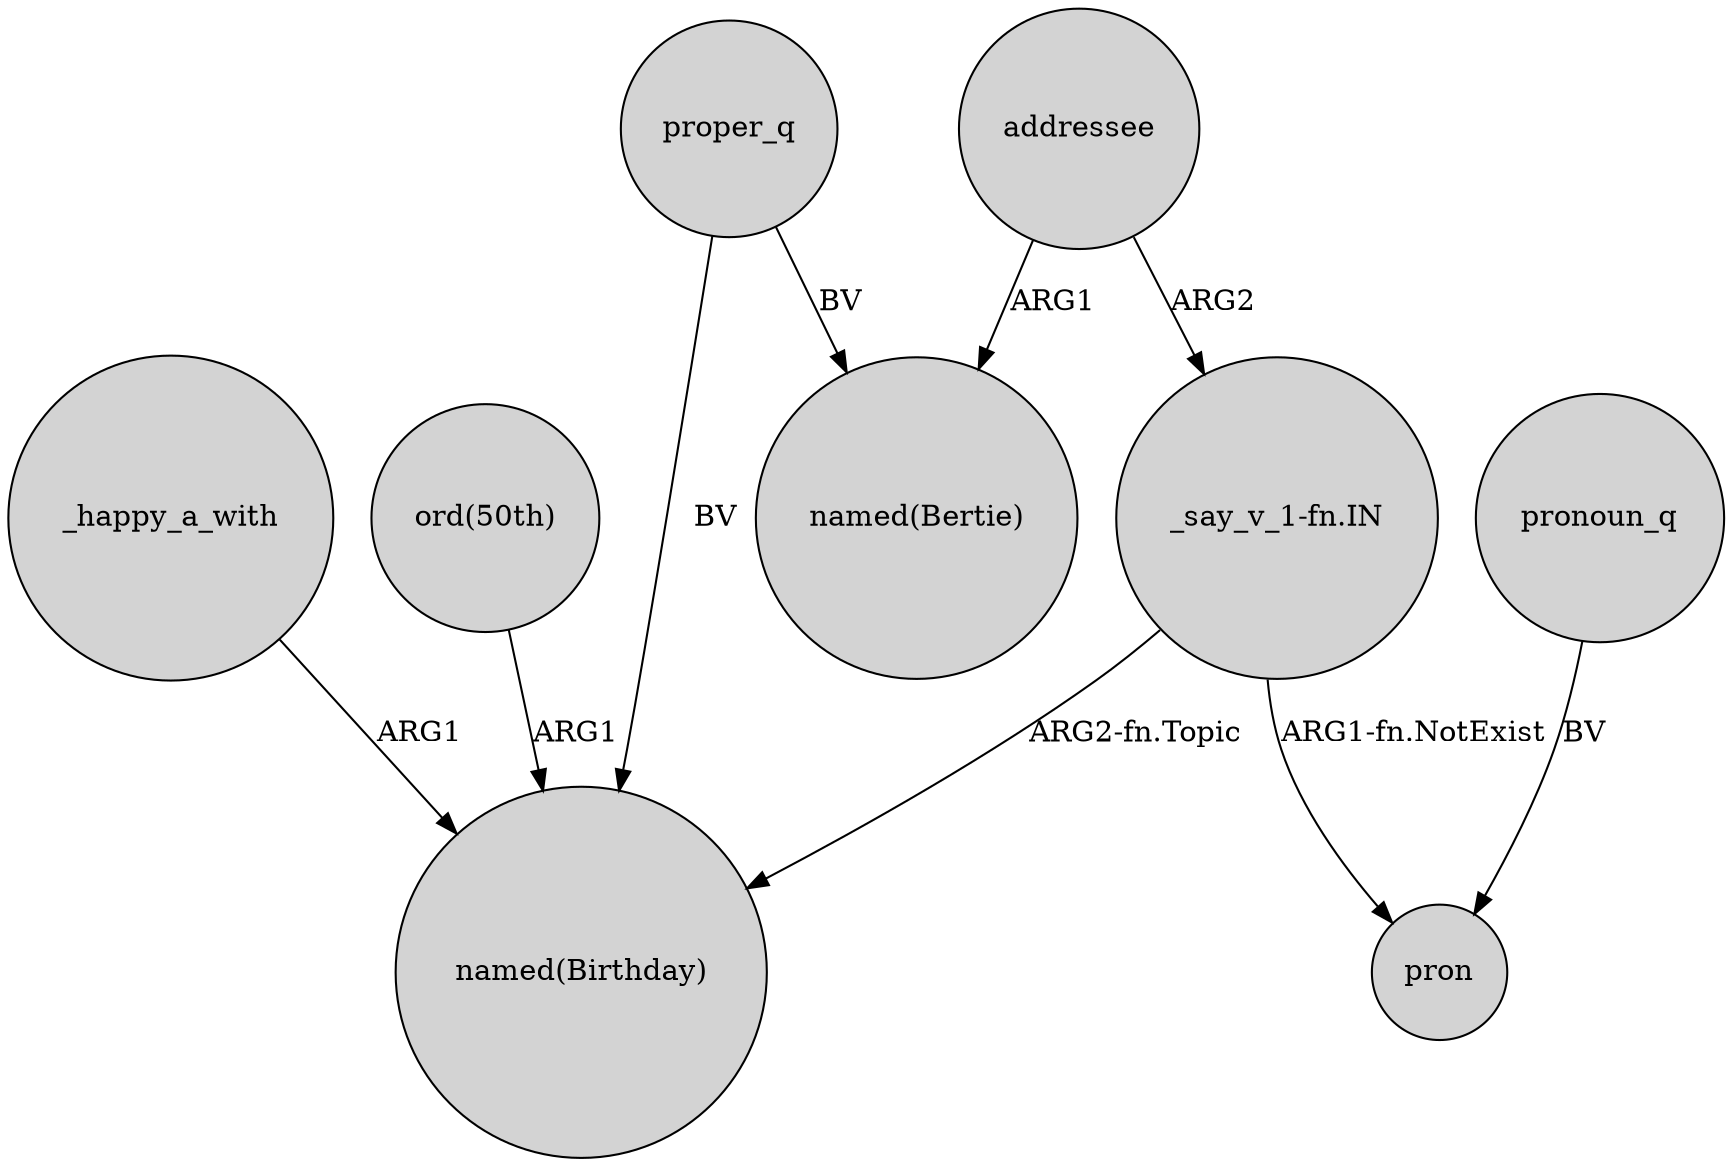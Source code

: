 digraph {
	node [shape=circle style=filled]
	"_say_v_1-fn.IN" -> "named(Birthday)" [label="ARG2-fn.Topic"]
	_happy_a_with -> "named(Birthday)" [label=ARG1]
	addressee -> "named(Bertie)" [label=ARG1]
	addressee -> "_say_v_1-fn.IN" [label=ARG2]
	proper_q -> "named(Bertie)" [label=BV]
	"_say_v_1-fn.IN" -> pron [label="ARG1-fn.NotExist"]
	proper_q -> "named(Birthday)" [label=BV]
	"ord(50th)" -> "named(Birthday)" [label=ARG1]
	pronoun_q -> pron [label=BV]
}
